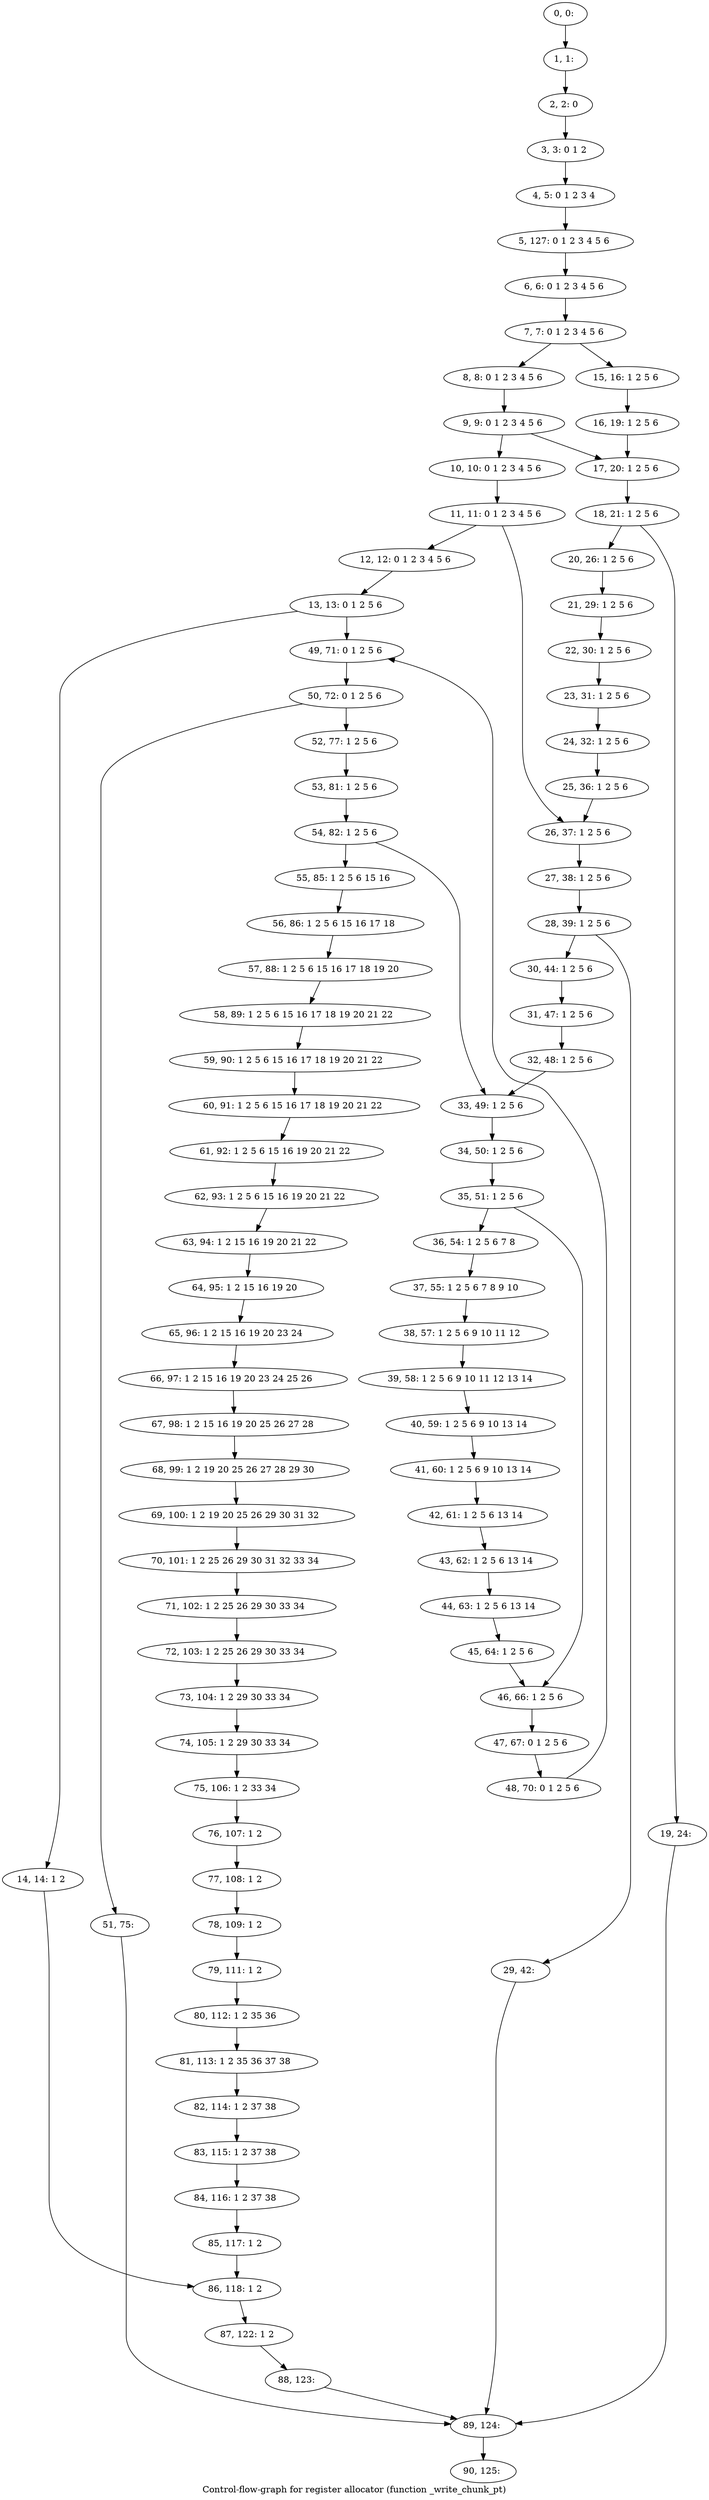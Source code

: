 digraph G {
graph [label="Control-flow-graph for register allocator (function _write_chunk_pt)"]
0[label="0, 0: "];
1[label="1, 1: "];
2[label="2, 2: 0 "];
3[label="3, 3: 0 1 2 "];
4[label="4, 5: 0 1 2 3 4 "];
5[label="5, 127: 0 1 2 3 4 5 6 "];
6[label="6, 6: 0 1 2 3 4 5 6 "];
7[label="7, 7: 0 1 2 3 4 5 6 "];
8[label="8, 8: 0 1 2 3 4 5 6 "];
9[label="9, 9: 0 1 2 3 4 5 6 "];
10[label="10, 10: 0 1 2 3 4 5 6 "];
11[label="11, 11: 0 1 2 3 4 5 6 "];
12[label="12, 12: 0 1 2 3 4 5 6 "];
13[label="13, 13: 0 1 2 5 6 "];
14[label="14, 14: 1 2 "];
15[label="15, 16: 1 2 5 6 "];
16[label="16, 19: 1 2 5 6 "];
17[label="17, 20: 1 2 5 6 "];
18[label="18, 21: 1 2 5 6 "];
19[label="19, 24: "];
20[label="20, 26: 1 2 5 6 "];
21[label="21, 29: 1 2 5 6 "];
22[label="22, 30: 1 2 5 6 "];
23[label="23, 31: 1 2 5 6 "];
24[label="24, 32: 1 2 5 6 "];
25[label="25, 36: 1 2 5 6 "];
26[label="26, 37: 1 2 5 6 "];
27[label="27, 38: 1 2 5 6 "];
28[label="28, 39: 1 2 5 6 "];
29[label="29, 42: "];
30[label="30, 44: 1 2 5 6 "];
31[label="31, 47: 1 2 5 6 "];
32[label="32, 48: 1 2 5 6 "];
33[label="33, 49: 1 2 5 6 "];
34[label="34, 50: 1 2 5 6 "];
35[label="35, 51: 1 2 5 6 "];
36[label="36, 54: 1 2 5 6 7 8 "];
37[label="37, 55: 1 2 5 6 7 8 9 10 "];
38[label="38, 57: 1 2 5 6 9 10 11 12 "];
39[label="39, 58: 1 2 5 6 9 10 11 12 13 14 "];
40[label="40, 59: 1 2 5 6 9 10 13 14 "];
41[label="41, 60: 1 2 5 6 9 10 13 14 "];
42[label="42, 61: 1 2 5 6 13 14 "];
43[label="43, 62: 1 2 5 6 13 14 "];
44[label="44, 63: 1 2 5 6 13 14 "];
45[label="45, 64: 1 2 5 6 "];
46[label="46, 66: 1 2 5 6 "];
47[label="47, 67: 0 1 2 5 6 "];
48[label="48, 70: 0 1 2 5 6 "];
49[label="49, 71: 0 1 2 5 6 "];
50[label="50, 72: 0 1 2 5 6 "];
51[label="51, 75: "];
52[label="52, 77: 1 2 5 6 "];
53[label="53, 81: 1 2 5 6 "];
54[label="54, 82: 1 2 5 6 "];
55[label="55, 85: 1 2 5 6 15 16 "];
56[label="56, 86: 1 2 5 6 15 16 17 18 "];
57[label="57, 88: 1 2 5 6 15 16 17 18 19 20 "];
58[label="58, 89: 1 2 5 6 15 16 17 18 19 20 21 22 "];
59[label="59, 90: 1 2 5 6 15 16 17 18 19 20 21 22 "];
60[label="60, 91: 1 2 5 6 15 16 17 18 19 20 21 22 "];
61[label="61, 92: 1 2 5 6 15 16 19 20 21 22 "];
62[label="62, 93: 1 2 5 6 15 16 19 20 21 22 "];
63[label="63, 94: 1 2 15 16 19 20 21 22 "];
64[label="64, 95: 1 2 15 16 19 20 "];
65[label="65, 96: 1 2 15 16 19 20 23 24 "];
66[label="66, 97: 1 2 15 16 19 20 23 24 25 26 "];
67[label="67, 98: 1 2 15 16 19 20 25 26 27 28 "];
68[label="68, 99: 1 2 19 20 25 26 27 28 29 30 "];
69[label="69, 100: 1 2 19 20 25 26 29 30 31 32 "];
70[label="70, 101: 1 2 25 26 29 30 31 32 33 34 "];
71[label="71, 102: 1 2 25 26 29 30 33 34 "];
72[label="72, 103: 1 2 25 26 29 30 33 34 "];
73[label="73, 104: 1 2 29 30 33 34 "];
74[label="74, 105: 1 2 29 30 33 34 "];
75[label="75, 106: 1 2 33 34 "];
76[label="76, 107: 1 2 "];
77[label="77, 108: 1 2 "];
78[label="78, 109: 1 2 "];
79[label="79, 111: 1 2 "];
80[label="80, 112: 1 2 35 36 "];
81[label="81, 113: 1 2 35 36 37 38 "];
82[label="82, 114: 1 2 37 38 "];
83[label="83, 115: 1 2 37 38 "];
84[label="84, 116: 1 2 37 38 "];
85[label="85, 117: 1 2 "];
86[label="86, 118: 1 2 "];
87[label="87, 122: 1 2 "];
88[label="88, 123: "];
89[label="89, 124: "];
90[label="90, 125: "];
0->1 ;
1->2 ;
2->3 ;
3->4 ;
4->5 ;
5->6 ;
6->7 ;
7->8 ;
7->15 ;
8->9 ;
9->10 ;
9->17 ;
10->11 ;
11->12 ;
11->26 ;
12->13 ;
13->14 ;
13->49 ;
14->86 ;
15->16 ;
16->17 ;
17->18 ;
18->19 ;
18->20 ;
19->89 ;
20->21 ;
21->22 ;
22->23 ;
23->24 ;
24->25 ;
25->26 ;
26->27 ;
27->28 ;
28->29 ;
28->30 ;
29->89 ;
30->31 ;
31->32 ;
32->33 ;
33->34 ;
34->35 ;
35->36 ;
35->46 ;
36->37 ;
37->38 ;
38->39 ;
39->40 ;
40->41 ;
41->42 ;
42->43 ;
43->44 ;
44->45 ;
45->46 ;
46->47 ;
47->48 ;
48->49 ;
49->50 ;
50->51 ;
50->52 ;
51->89 ;
52->53 ;
53->54 ;
54->55 ;
54->33 ;
55->56 ;
56->57 ;
57->58 ;
58->59 ;
59->60 ;
60->61 ;
61->62 ;
62->63 ;
63->64 ;
64->65 ;
65->66 ;
66->67 ;
67->68 ;
68->69 ;
69->70 ;
70->71 ;
71->72 ;
72->73 ;
73->74 ;
74->75 ;
75->76 ;
76->77 ;
77->78 ;
78->79 ;
79->80 ;
80->81 ;
81->82 ;
82->83 ;
83->84 ;
84->85 ;
85->86 ;
86->87 ;
87->88 ;
88->89 ;
89->90 ;
}
